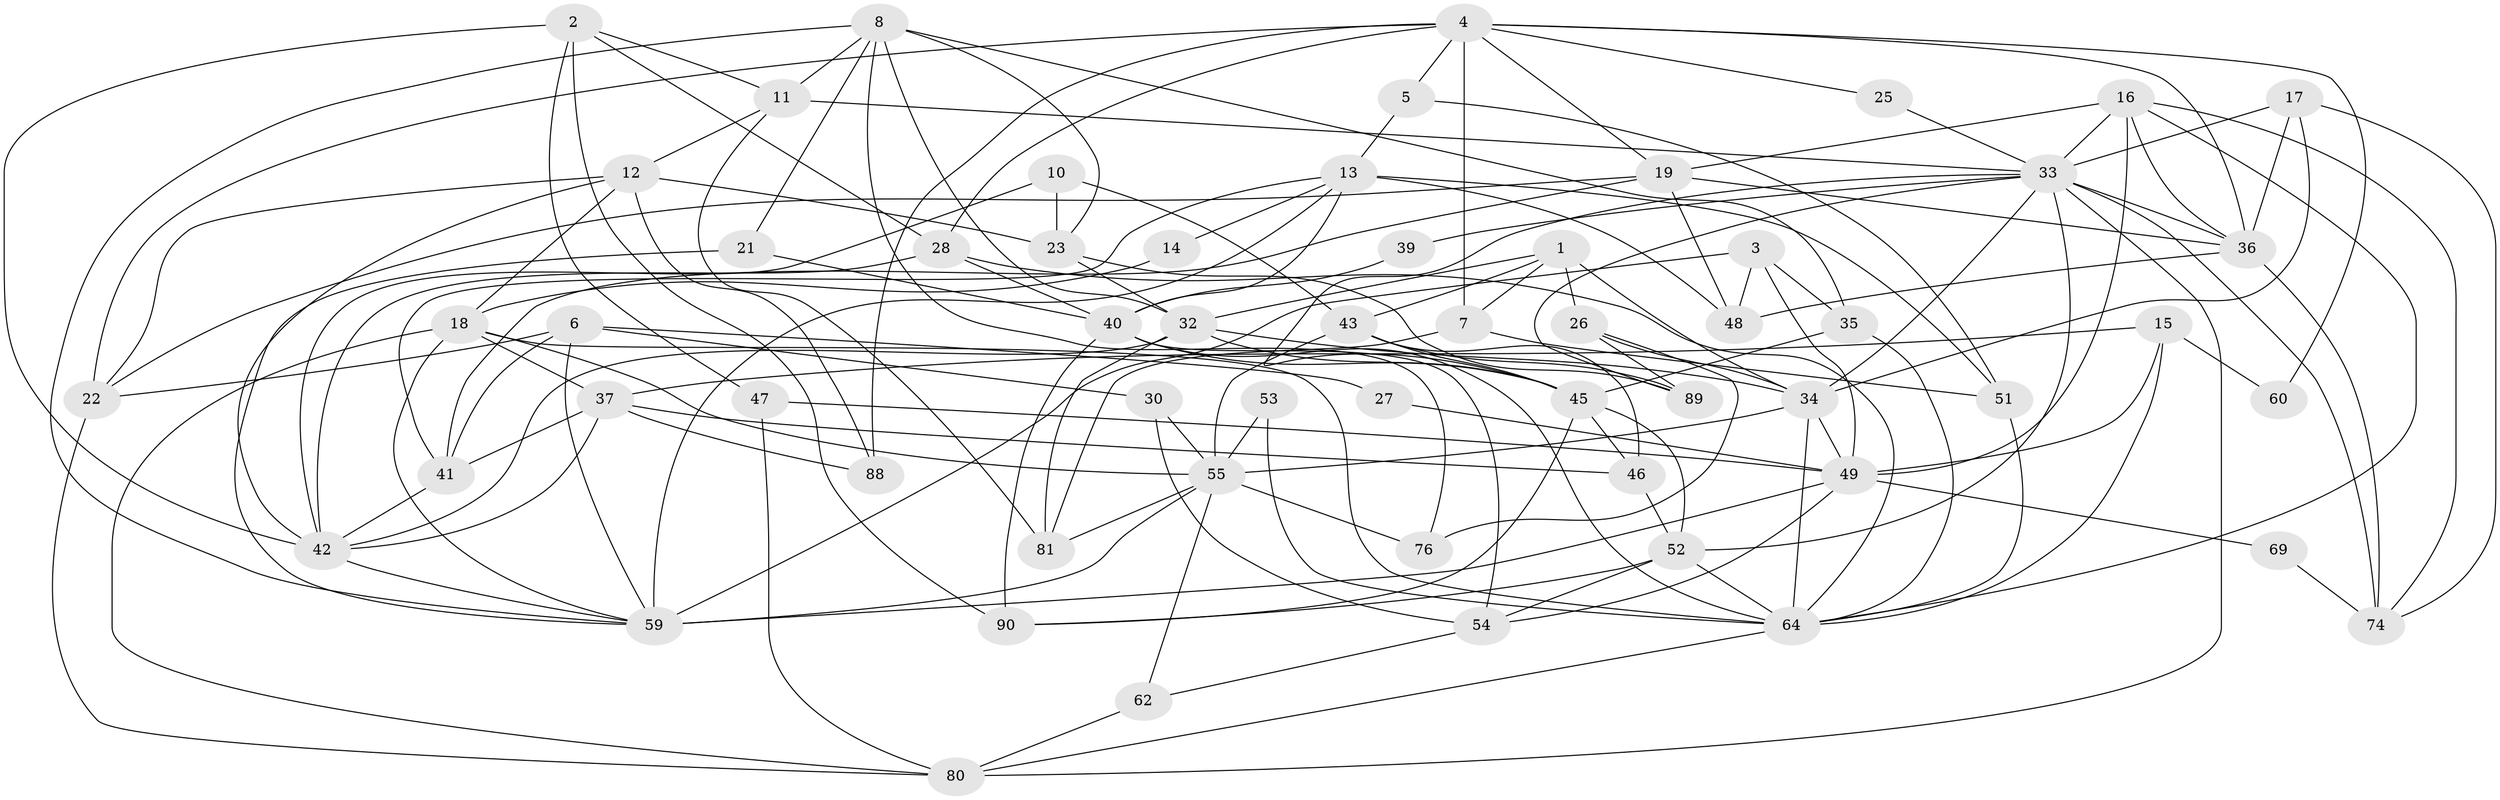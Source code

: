 // original degree distribution, {5: 0.12631578947368421, 4: 0.2631578947368421, 3: 0.3368421052631579, 8: 0.010526315789473684, 6: 0.11578947368421053, 2: 0.10526315789473684, 7: 0.031578947368421054, 9: 0.010526315789473684}
// Generated by graph-tools (version 1.1) at 2025/11/02/27/25 16:11:24]
// undirected, 59 vertices, 152 edges
graph export_dot {
graph [start="1"]
  node [color=gray90,style=filled];
  1;
  2 [super="+31"];
  3 [super="+63"];
  4 [super="+24"];
  5;
  6 [super="+9"];
  7 [super="+29"];
  8 [super="+56"];
  10;
  11 [super="+95"];
  12 [super="+71"];
  13 [super="+73"];
  14;
  15 [super="+38"];
  16 [super="+82"];
  17 [super="+72"];
  18 [super="+20"];
  19 [super="+70"];
  21;
  22 [super="+84"];
  23 [super="+65"];
  25;
  26 [super="+91"];
  27;
  28 [super="+58"];
  30;
  32 [super="+68"];
  33 [super="+77"];
  34 [super="+87"];
  35;
  36 [super="+50"];
  37 [super="+94"];
  39;
  40 [super="+83"];
  41;
  42 [super="+93"];
  43 [super="+44"];
  45 [super="+92"];
  46 [super="+57"];
  47;
  48;
  49 [super="+66"];
  51;
  52 [super="+79"];
  53;
  54 [super="+86"];
  55 [super="+61"];
  59 [super="+67"];
  60;
  62;
  64 [super="+78"];
  69;
  74 [super="+75"];
  76;
  80 [super="+85"];
  81;
  88;
  89;
  90;
  1 -- 32;
  1 -- 26;
  1 -- 43;
  1 -- 34;
  1 -- 7;
  2 -- 11;
  2 -- 90;
  2 -- 42;
  2 -- 47;
  2 -- 28;
  3 -- 48;
  3 -- 59 [weight=2];
  3 -- 35;
  3 -- 49;
  4 -- 5;
  4 -- 88;
  4 -- 7;
  4 -- 19;
  4 -- 25;
  4 -- 36;
  4 -- 28;
  4 -- 60;
  4 -- 22;
  5 -- 51;
  5 -- 13;
  6 -- 22;
  6 -- 27;
  6 -- 41;
  6 -- 59;
  6 -- 30;
  7 -- 51;
  7 -- 81;
  8 -- 11;
  8 -- 59;
  8 -- 32;
  8 -- 35;
  8 -- 21;
  8 -- 23;
  8 -- 76;
  10 -- 23;
  10 -- 42;
  10 -- 43;
  11 -- 12;
  11 -- 81;
  11 -- 33;
  12 -- 88;
  12 -- 23;
  12 -- 18;
  12 -- 42;
  12 -- 22;
  13 -- 48;
  13 -- 14;
  13 -- 41;
  13 -- 59;
  13 -- 40;
  13 -- 51;
  14 -- 18;
  15 -- 49;
  15 -- 60;
  15 -- 37;
  15 -- 64;
  16 -- 33;
  16 -- 64;
  16 -- 19;
  16 -- 36;
  16 -- 74;
  16 -- 49;
  17 -- 34;
  17 -- 74;
  17 -- 36;
  17 -- 33;
  18 -- 59;
  18 -- 80;
  18 -- 37;
  18 -- 55;
  18 -- 64;
  19 -- 48;
  19 -- 41;
  19 -- 36;
  19 -- 22;
  21 -- 59;
  21 -- 40;
  22 -- 80;
  23 -- 32;
  23 -- 89;
  25 -- 33;
  26 -- 76;
  26 -- 89;
  26 -- 34;
  27 -- 49;
  28 -- 42;
  28 -- 40;
  28 -- 64;
  30 -- 55;
  30 -- 54;
  32 -- 45;
  32 -- 81;
  32 -- 34;
  32 -- 42;
  33 -- 74;
  33 -- 36;
  33 -- 39;
  33 -- 89;
  33 -- 34;
  33 -- 45;
  33 -- 80;
  33 -- 52;
  34 -- 64;
  34 -- 55;
  34 -- 49;
  35 -- 45;
  35 -- 64;
  36 -- 48;
  36 -- 74;
  37 -- 41;
  37 -- 88;
  37 -- 46;
  37 -- 42;
  39 -- 40;
  40 -- 64;
  40 -- 90;
  40 -- 54;
  40 -- 45;
  41 -- 42;
  42 -- 59;
  43 -- 45;
  43 -- 89;
  43 -- 55;
  43 -- 46;
  45 -- 90;
  45 -- 46;
  45 -- 52;
  46 -- 52;
  47 -- 49;
  47 -- 80;
  49 -- 59;
  49 -- 69;
  49 -- 54;
  51 -- 64;
  52 -- 64;
  52 -- 90;
  52 -- 54;
  53 -- 55;
  53 -- 64;
  54 -- 62;
  55 -- 81;
  55 -- 59;
  55 -- 76;
  55 -- 62;
  62 -- 80;
  64 -- 80;
  69 -- 74;
}
